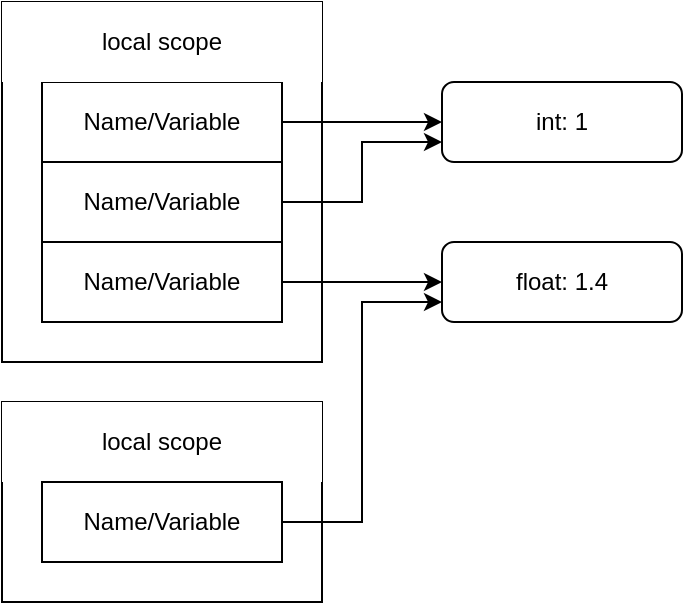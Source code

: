 <mxfile version="15.4.0" type="device"><diagram id="KPyTjwdqFklqp77C9I-8" name="Page-1"><mxGraphModel dx="1422" dy="755" grid="1" gridSize="10" guides="1" tooltips="1" connect="1" arrows="1" fold="1" page="1" pageScale="1" pageWidth="850" pageHeight="1100" math="0" shadow="0"><root><mxCell id="0"/><mxCell id="1" parent="0"/><mxCell id="52jR0KB8xU09BbUp0Kx4-11" value="" style="rounded=0;whiteSpace=wrap;html=1;" vertex="1" parent="1"><mxGeometry x="60" y="40" width="160" height="180" as="geometry"/></mxCell><mxCell id="52jR0KB8xU09BbUp0Kx4-1" value="Name/Variable" style="rounded=0;whiteSpace=wrap;html=1;" vertex="1" parent="1"><mxGeometry x="80" y="80" width="120" height="40" as="geometry"/></mxCell><mxCell id="52jR0KB8xU09BbUp0Kx4-3" value="int: 1" style="rounded=1;whiteSpace=wrap;html=1;" vertex="1" parent="1"><mxGeometry x="280" y="80" width="120" height="40" as="geometry"/></mxCell><mxCell id="52jR0KB8xU09BbUp0Kx4-4" value="Name/Variable" style="rounded=0;whiteSpace=wrap;html=1;" vertex="1" parent="1"><mxGeometry x="80" y="120" width="120" height="40" as="geometry"/></mxCell><mxCell id="52jR0KB8xU09BbUp0Kx4-5" value="Name/Variable" style="rounded=0;whiteSpace=wrap;html=1;" vertex="1" parent="1"><mxGeometry x="80" y="160" width="120" height="40" as="geometry"/></mxCell><mxCell id="52jR0KB8xU09BbUp0Kx4-6" value="float: 1.4" style="rounded=1;whiteSpace=wrap;html=1;" vertex="1" parent="1"><mxGeometry x="280" y="160" width="120" height="40" as="geometry"/></mxCell><mxCell id="52jR0KB8xU09BbUp0Kx4-7" value="" style="endArrow=classic;html=1;rounded=0;edgeStyle=orthogonalEdgeStyle;exitX=1;exitY=0.5;exitDx=0;exitDy=0;" edge="1" parent="1" source="52jR0KB8xU09BbUp0Kx4-1"><mxGeometry width="50" height="50" relative="1" as="geometry"><mxPoint x="300" y="290" as="sourcePoint"/><mxPoint x="280" y="100" as="targetPoint"/></mxGeometry></mxCell><mxCell id="52jR0KB8xU09BbUp0Kx4-8" value="" style="endArrow=classic;html=1;rounded=0;edgeStyle=orthogonalEdgeStyle;exitX=1;exitY=0.5;exitDx=0;exitDy=0;entryX=0;entryY=0.75;entryDx=0;entryDy=0;" edge="1" parent="1" source="52jR0KB8xU09BbUp0Kx4-4" target="52jR0KB8xU09BbUp0Kx4-3"><mxGeometry width="50" height="50" relative="1" as="geometry"><mxPoint x="210" y="110" as="sourcePoint"/><mxPoint x="290" y="110" as="targetPoint"/></mxGeometry></mxCell><mxCell id="52jR0KB8xU09BbUp0Kx4-9" value="" style="endArrow=classic;html=1;rounded=0;edgeStyle=orthogonalEdgeStyle;exitX=1;exitY=0.5;exitDx=0;exitDy=0;entryX=0;entryY=0.5;entryDx=0;entryDy=0;" edge="1" parent="1" source="52jR0KB8xU09BbUp0Kx4-5" target="52jR0KB8xU09BbUp0Kx4-6"><mxGeometry width="50" height="50" relative="1" as="geometry"><mxPoint x="210" y="110" as="sourcePoint"/><mxPoint x="290" y="110" as="targetPoint"/></mxGeometry></mxCell><mxCell id="52jR0KB8xU09BbUp0Kx4-12" value="local scope" style="rounded=0;whiteSpace=wrap;html=1;strokeColor=none;" vertex="1" parent="1"><mxGeometry x="60" y="40" width="160" height="40" as="geometry"/></mxCell><mxCell id="52jR0KB8xU09BbUp0Kx4-13" value="" style="rounded=0;whiteSpace=wrap;html=1;" vertex="1" parent="1"><mxGeometry x="60" y="240" width="160" height="100" as="geometry"/></mxCell><mxCell id="52jR0KB8xU09BbUp0Kx4-14" value="local scope" style="rounded=0;whiteSpace=wrap;html=1;strokeColor=none;" vertex="1" parent="1"><mxGeometry x="60" y="240" width="160" height="40" as="geometry"/></mxCell><mxCell id="52jR0KB8xU09BbUp0Kx4-15" value="Name/Variable" style="rounded=0;whiteSpace=wrap;html=1;" vertex="1" parent="1"><mxGeometry x="80" y="280" width="120" height="40" as="geometry"/></mxCell><mxCell id="52jR0KB8xU09BbUp0Kx4-16" value="" style="endArrow=classic;html=1;rounded=0;edgeStyle=orthogonalEdgeStyle;entryX=0;entryY=0.75;entryDx=0;entryDy=0;" edge="1" parent="1" source="52jR0KB8xU09BbUp0Kx4-15" target="52jR0KB8xU09BbUp0Kx4-6"><mxGeometry width="50" height="50" relative="1" as="geometry"><mxPoint x="210" y="190" as="sourcePoint"/><mxPoint x="290" y="190" as="targetPoint"/></mxGeometry></mxCell></root></mxGraphModel></diagram></mxfile>